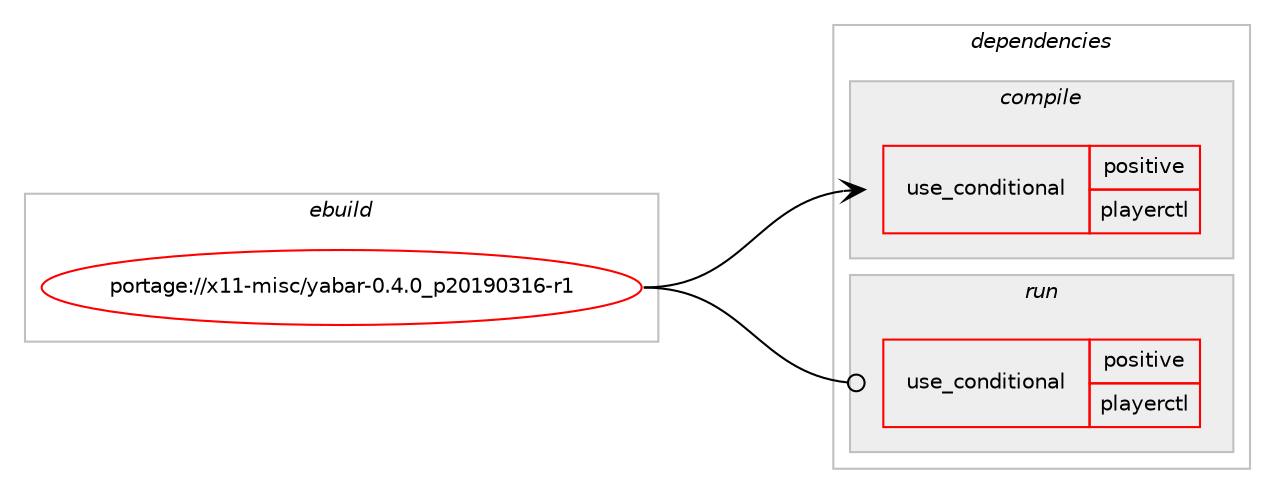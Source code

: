 digraph prolog {

# *************
# Graph options
# *************

newrank=true;
concentrate=true;
compound=true;
graph [rankdir=LR,fontname=Helvetica,fontsize=10,ranksep=1.5];#, ranksep=2.5, nodesep=0.2];
edge  [arrowhead=vee];
node  [fontname=Helvetica,fontsize=10];

# **********
# The ebuild
# **********

subgraph cluster_leftcol {
color=gray;
rank=same;
label=<<i>ebuild</i>>;
id [label="portage://x11-misc/yabar-0.4.0_p20190316-r1", color=red, width=4, href="../x11-misc/yabar-0.4.0_p20190316-r1.svg"];
}

# ****************
# The dependencies
# ****************

subgraph cluster_midcol {
color=gray;
label=<<i>dependencies</i>>;
subgraph cluster_compile {
fillcolor="#eeeeee";
style=filled;
label=<<i>compile</i>>;
subgraph cond86 {
dependency203 [label=<<TABLE BORDER="0" CELLBORDER="1" CELLSPACING="0" CELLPADDING="4"><TR><TD ROWSPAN="3" CELLPADDING="10">use_conditional</TD></TR><TR><TD>positive</TD></TR><TR><TD>playerctl</TD></TR></TABLE>>, shape=none, color=red];
# *** BEGIN UNKNOWN DEPENDENCY TYPE (TODO) ***
# dependency203 -> package_dependency(portage://x11-misc/yabar-0.4.0_p20190316-r1,install,no,media-sound,playerctl,none,[,,],[],[])
# *** END UNKNOWN DEPENDENCY TYPE (TODO) ***

}
id:e -> dependency203:w [weight=20,style="solid",arrowhead="vee"];
# *** BEGIN UNKNOWN DEPENDENCY TYPE (TODO) ***
# id -> package_dependency(portage://x11-misc/yabar-0.4.0_p20190316-r1,install,no,app-text,asciidoc,none,[,,],[],[])
# *** END UNKNOWN DEPENDENCY TYPE (TODO) ***

# *** BEGIN UNKNOWN DEPENDENCY TYPE (TODO) ***
# id -> package_dependency(portage://x11-misc/yabar-0.4.0_p20190316-r1,install,no,dev-libs,libconfig,none,[,,],any_same_slot,[])
# *** END UNKNOWN DEPENDENCY TYPE (TODO) ***

# *** BEGIN UNKNOWN DEPENDENCY TYPE (TODO) ***
# id -> package_dependency(portage://x11-misc/yabar-0.4.0_p20190316-r1,install,no,media-libs,alsa-lib,none,[,,],[],[])
# *** END UNKNOWN DEPENDENCY TYPE (TODO) ***

# *** BEGIN UNKNOWN DEPENDENCY TYPE (TODO) ***
# id -> package_dependency(portage://x11-misc/yabar-0.4.0_p20190316-r1,install,no,net-wireless,wireless-tools,none,[,,],[],[])
# *** END UNKNOWN DEPENDENCY TYPE (TODO) ***

# *** BEGIN UNKNOWN DEPENDENCY TYPE (TODO) ***
# id -> package_dependency(portage://x11-misc/yabar-0.4.0_p20190316-r1,install,no,x11-libs,cairo,none,[,,],[],[use(enable(X),none),use(enable(xcb),positive)])
# *** END UNKNOWN DEPENDENCY TYPE (TODO) ***

# *** BEGIN UNKNOWN DEPENDENCY TYPE (TODO) ***
# id -> package_dependency(portage://x11-misc/yabar-0.4.0_p20190316-r1,install,no,x11-libs,gdk-pixbuf,none,[,,],[slot(2)],[])
# *** END UNKNOWN DEPENDENCY TYPE (TODO) ***

# *** BEGIN UNKNOWN DEPENDENCY TYPE (TODO) ***
# id -> package_dependency(portage://x11-misc/yabar-0.4.0_p20190316-r1,install,no,x11-libs,libxkbcommon,none,[,,],[],[use(enable(X),none)])
# *** END UNKNOWN DEPENDENCY TYPE (TODO) ***

# *** BEGIN UNKNOWN DEPENDENCY TYPE (TODO) ***
# id -> package_dependency(portage://x11-misc/yabar-0.4.0_p20190316-r1,install,no,x11-libs,pango,none,[,,],[],[])
# *** END UNKNOWN DEPENDENCY TYPE (TODO) ***

# *** BEGIN UNKNOWN DEPENDENCY TYPE (TODO) ***
# id -> package_dependency(portage://x11-misc/yabar-0.4.0_p20190316-r1,install,no,x11-libs,xcb-util-wm,none,[,,],[],[])
# *** END UNKNOWN DEPENDENCY TYPE (TODO) ***

}
subgraph cluster_compileandrun {
fillcolor="#eeeeee";
style=filled;
label=<<i>compile and run</i>>;
}
subgraph cluster_run {
fillcolor="#eeeeee";
style=filled;
label=<<i>run</i>>;
subgraph cond87 {
dependency204 [label=<<TABLE BORDER="0" CELLBORDER="1" CELLSPACING="0" CELLPADDING="4"><TR><TD ROWSPAN="3" CELLPADDING="10">use_conditional</TD></TR><TR><TD>positive</TD></TR><TR><TD>playerctl</TD></TR></TABLE>>, shape=none, color=red];
# *** BEGIN UNKNOWN DEPENDENCY TYPE (TODO) ***
# dependency204 -> package_dependency(portage://x11-misc/yabar-0.4.0_p20190316-r1,run,no,media-sound,playerctl,none,[,,],[],[])
# *** END UNKNOWN DEPENDENCY TYPE (TODO) ***

}
id:e -> dependency204:w [weight=20,style="solid",arrowhead="odot"];
# *** BEGIN UNKNOWN DEPENDENCY TYPE (TODO) ***
# id -> package_dependency(portage://x11-misc/yabar-0.4.0_p20190316-r1,run,no,app-text,asciidoc,none,[,,],[],[])
# *** END UNKNOWN DEPENDENCY TYPE (TODO) ***

# *** BEGIN UNKNOWN DEPENDENCY TYPE (TODO) ***
# id -> package_dependency(portage://x11-misc/yabar-0.4.0_p20190316-r1,run,no,dev-libs,libconfig,none,[,,],any_same_slot,[])
# *** END UNKNOWN DEPENDENCY TYPE (TODO) ***

# *** BEGIN UNKNOWN DEPENDENCY TYPE (TODO) ***
# id -> package_dependency(portage://x11-misc/yabar-0.4.0_p20190316-r1,run,no,media-libs,alsa-lib,none,[,,],[],[])
# *** END UNKNOWN DEPENDENCY TYPE (TODO) ***

# *** BEGIN UNKNOWN DEPENDENCY TYPE (TODO) ***
# id -> package_dependency(portage://x11-misc/yabar-0.4.0_p20190316-r1,run,no,net-wireless,wireless-tools,none,[,,],[],[])
# *** END UNKNOWN DEPENDENCY TYPE (TODO) ***

# *** BEGIN UNKNOWN DEPENDENCY TYPE (TODO) ***
# id -> package_dependency(portage://x11-misc/yabar-0.4.0_p20190316-r1,run,no,x11-libs,cairo,none,[,,],[],[use(enable(X),none),use(enable(xcb),positive)])
# *** END UNKNOWN DEPENDENCY TYPE (TODO) ***

# *** BEGIN UNKNOWN DEPENDENCY TYPE (TODO) ***
# id -> package_dependency(portage://x11-misc/yabar-0.4.0_p20190316-r1,run,no,x11-libs,gdk-pixbuf,none,[,,],[slot(2)],[])
# *** END UNKNOWN DEPENDENCY TYPE (TODO) ***

# *** BEGIN UNKNOWN DEPENDENCY TYPE (TODO) ***
# id -> package_dependency(portage://x11-misc/yabar-0.4.0_p20190316-r1,run,no,x11-libs,libxkbcommon,none,[,,],[],[use(enable(X),none)])
# *** END UNKNOWN DEPENDENCY TYPE (TODO) ***

# *** BEGIN UNKNOWN DEPENDENCY TYPE (TODO) ***
# id -> package_dependency(portage://x11-misc/yabar-0.4.0_p20190316-r1,run,no,x11-libs,pango,none,[,,],[],[])
# *** END UNKNOWN DEPENDENCY TYPE (TODO) ***

# *** BEGIN UNKNOWN DEPENDENCY TYPE (TODO) ***
# id -> package_dependency(portage://x11-misc/yabar-0.4.0_p20190316-r1,run,no,x11-libs,xcb-util-wm,none,[,,],[],[])
# *** END UNKNOWN DEPENDENCY TYPE (TODO) ***

}
}

# **************
# The candidates
# **************

subgraph cluster_choices {
rank=same;
color=gray;
label=<<i>candidates</i>>;

}

}
